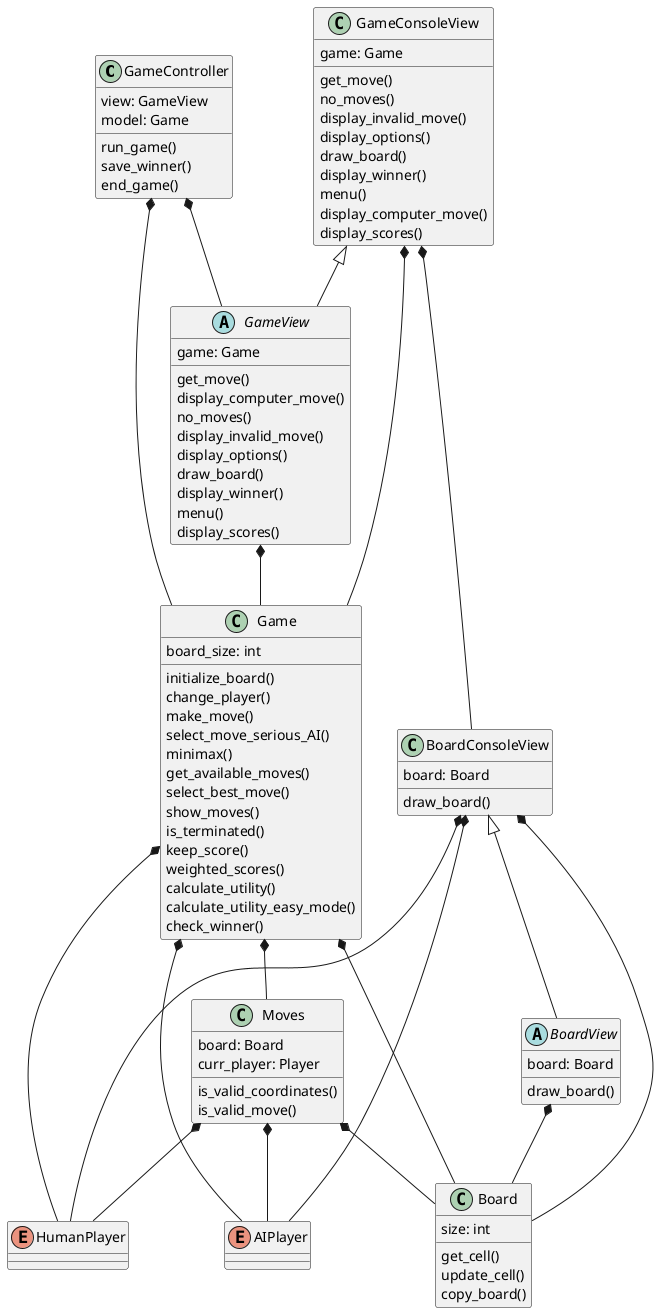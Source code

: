 @startuml
class GameController{
    view: GameView
    model: Game
    run_game()
    save_winner()
    end_game()
}
class Board{
    size: int
    get_cell()
    update_cell()
    copy_board()

}
class Game{
    board_size: int
    initialize_board()
    change_player()
    make_move()
    select_move_serious_AI()
    minimax()
    get_available_moves()
    select_best_move()
    show_moves()
    is_terminated()
    keep_score()
    weighted_scores()
    calculate_utility()
    calculate_utility_easy_mode()
    check_winner()
}
class Moves{
    board: Board
    curr_player: Player
    is_valid_coordinates()
    is_valid_move()
}
enum HumanPlayer{
}
enum AIPlayer{
}

class BoardConsoleView{
    board: Board
    draw_board()
}

abstract class BoardView{
    board: Board
    draw_board()
}

class GameConsoleView{
    game: Game
    get_move()
    no_moves()
    display_invalid_move()
    display_options()
    draw_board()
    display_winner()
    menu()
    display_computer_move()
    display_scores()
}

abstract class GameView{
    game: Game
    get_move()
    display_computer_move()
    no_moves()
    display_invalid_move()
    display_options()
    draw_board()
    display_winner()
    menu()
    display_scores()
}
Game *-- HumanPlayer
Game *-- AIPlayer
Game *-- Board
Game *-- Moves
Moves *-- Board
Moves *-- HumanPlayer
Moves *--AIPlayer
BoardView *-- Board
GameView *-- Game
BoardConsoleView *-- Board
BoardConsoleView *--HumanPlayer
BoardConsoleView *-- AIPlayer
BoardConsoleView <|--BoardView
GameConsoleView *-- BoardConsoleView
GameConsoleView *-- Game
GameConsoleView <|-- GameView

GameController *-- Game
GameController *-- GameView

@enduml

